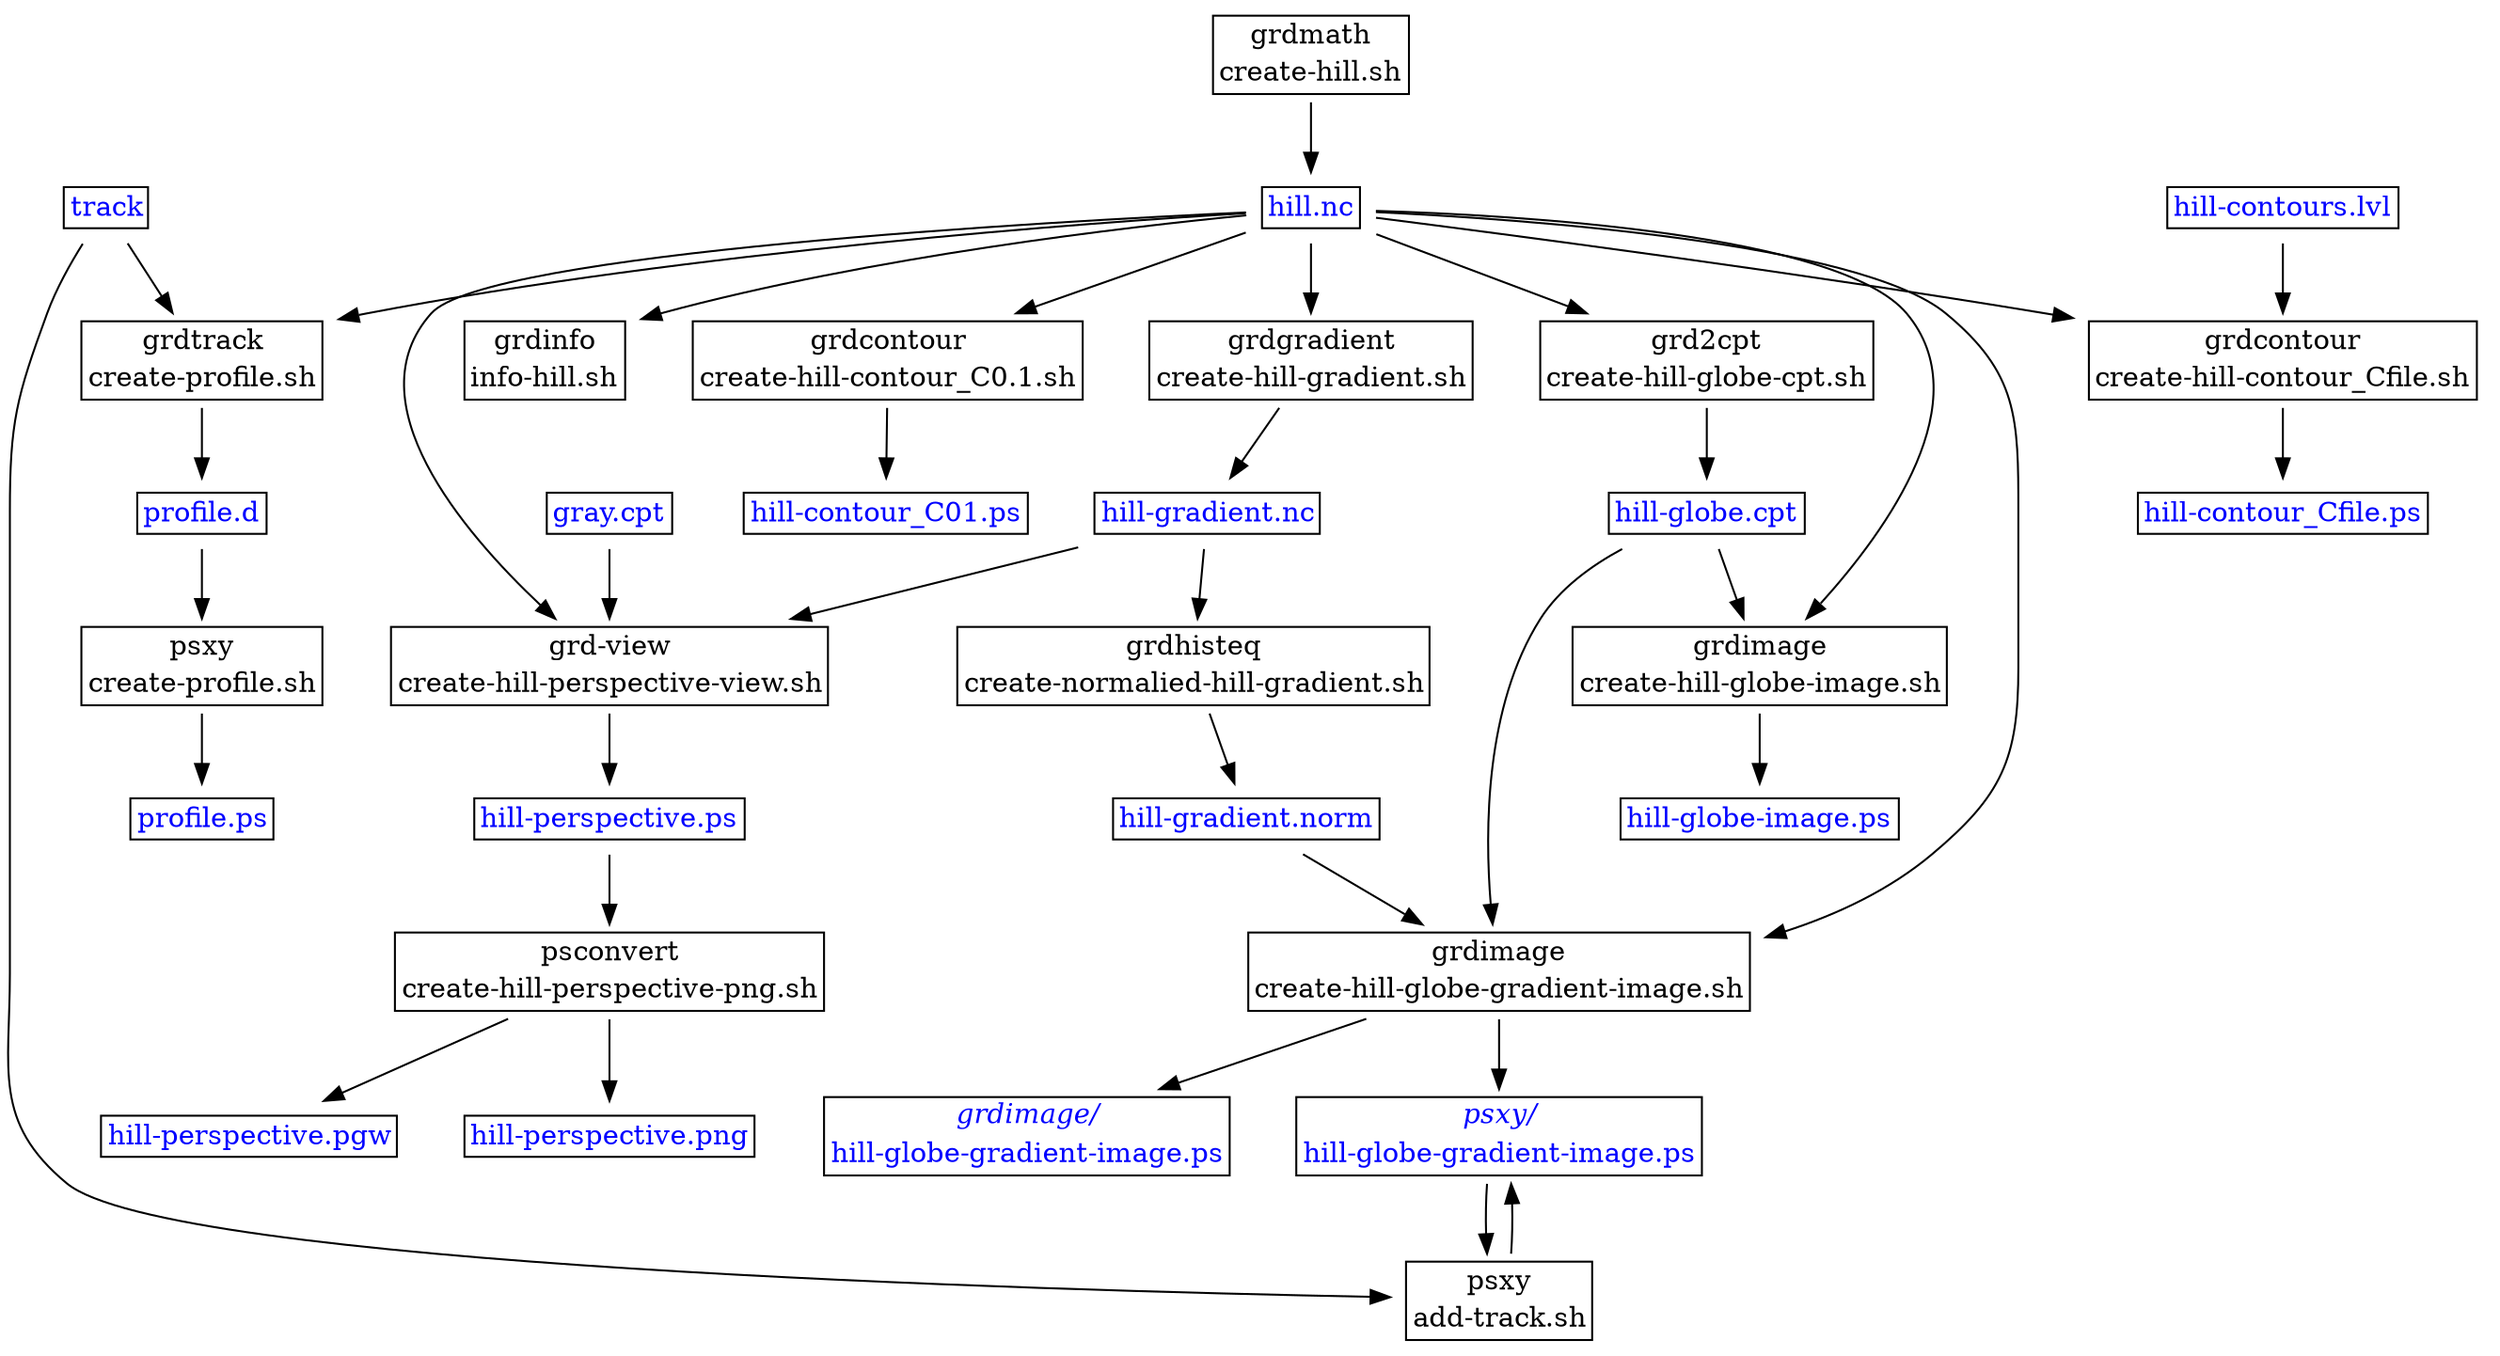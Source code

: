 digraph R {

  node [shape=plaintext];

  grdmath_create_hill_sh [
    label=<
      <table border="1" cellborder="0" cellspacing="0">
           <tr><td>grdmath</td></tr>
           <tr><td>create-hill.sh</td></tr>
      </table>
    >];

  hill_nc [
    label=<
      <table border="1" cellborder="0" cellspacing="0">
           <tr><td><font color="#0000ff">hill.nc</font></td></tr>
      </table>
    >];

 grdinfo_info_hill [
 label=<
      <table border="1" cellborder="0" cellspacing="0">
           <tr><td>grdinfo</td></tr>
           <tr><td>info-hill.sh</td></tr>
      </table>
    >
  ];

 grd2cpt_create_hill_globe_cpt_sh [
 label=<
      <table border="1" cellborder="0" cellspacing="0">
           <tr><td>grd2cpt</td></tr>
           <tr><td>create-hill-globe-cpt.sh</td></tr>
      </table>
    >
  ];

  hill_globe_cpt [
    label=<
      <table border="1" cellborder="0" cellspacing="0">
           <tr><td><font color="#0000ff">hill-globe.cpt</font></td></tr>
      </table>
    >];

  grdhisteq_create_normalied_hill_gradient_sh [
    label=<
      <table border="1" cellborder="0" cellspacing="0">
           <tr><td>grdhisteq</td></tr>
           <tr><td>create-normalied-hill-gradient.sh</td></tr>
      </table>
    >];

  hill_gradient_norm [
    label=<
      <table border="1" cellborder="0" cellspacing="0">
           <tr><td><font color="#0000ff">hill-gradient.norm</font></td></tr>
      </table>
    >];

  grdimage_create_hill_globe_image_sh [
    label=<
      <table border="1" cellborder="0" cellspacing="0">
           <tr><td>grdimage</td></tr>
           <tr><td>create-hill-globe-image.sh</td></tr>
      </table>
    >];

  grdimage_create_hill_globe_gradient_image_sh [
    label=<
      <table border="1" cellborder="0" cellspacing="0">
           <tr><td>grdimage</td></tr>
           <tr><td>create-hill-globe-gradient-image.sh</td></tr>
      </table>
    >];

  hill_globe_image_ps [
    label=<
      <table border="1" cellborder="0" cellspacing="0">
           <tr><td><font color="#0000ff">hill-globe-image.ps</font></td></tr>
      </table>
    >];

  hill_globe_gradient_image_ps [
    label=<
      <table border="1" cellborder="0" cellspacing="0">
           <tr><td><font color="#0000ff"><i>grdimage/</i></font></td></tr>
           <tr><td><font color="#0000ff">hill-globe-gradient-image.ps</font></td></tr>
      </table>
    >];
  hill_globe_gradient_image_ps_in_psxy [
    label=<
      <table border="1" cellborder="0" cellspacing="0">
           <tr><td><font color="#0000ff"><i>psxy/</i></font></td></tr>
           <tr><td><font color="#0000ff">hill-globe-gradient-image.ps</font></td></tr>
      </table>
    >];

  grdgradient_create_hill_gradient [
    label=<
      <table border="1" cellborder="0" cellspacing="0">
           <tr><td>grdgradient</td></tr>
           <tr><td>create-hill-gradient.sh</td></tr>
      </table>
    >];

  gray_cpt [
    label=<
      <table border="1" cellborder="0" cellspacing="0">
           <tr><td><font color="#0000ff">gray.cpt</font></td></tr>
      </table>
    >];

  hill_gradient_nc [
    label=<
      <table border="1" cellborder="0" cellspacing="0">
           <tr><td><font color="#0000ff">hill-gradient.nc</font></td></tr>
      </table>
    >];

  hill_contours_lvl [
    label=<
      <table border="1" cellborder="0" cellspacing="0">
           <tr><td><font color="#0000ff">hill-contours.lvl</font></td></tr>
      </table>
    >];

  grdcontour_create_hill_contour_Cfile_sh [
    label=<
      <table border="1" cellborder="0" cellspacing="0">
           <tr><td>grdcontour</td></tr>
           <tr><td>create-hill-contour_Cfile.sh</td></tr>
      </table>
    >];

  grdcontour_create_hill_contour_C01 [
    label=<
      <table border="1" cellborder="0" cellspacing="0">
           <tr><td>grdcontour</td></tr>
           <tr><td>create-hill-contour_C0.1.sh</td></tr>
      </table>
    >];

  hill_contour_Cfile_ps [
    label=<
      <table border="1" cellborder="0" cellspacing="0">
           <tr><td><font color="#0000ff">hill-contour_Cfile.ps</font></td></tr>
      </table>
    >];

  hill_contour_C01_ps [
    label=<
      <table border="1" cellborder="0" cellspacing="0">
           <tr><td><font color="#0000ff">hill-contour_C01.ps</font></td></tr>
      </table>
    >];


  grdview_create_hill_perspective_view [
    label=<
      <table border="1" cellborder="0" cellspacing="0">
           <tr><td>grd-view</td></tr>
           <tr><td>create-hill-perspective-view.sh</td></tr>
      </table>
    >];

  hill_perspective_ps [
    label=<
      <table border="1" cellborder="0" cellspacing="0">
           <tr><td><font color="#0000ff">hill-perspective.ps</font></td></tr>
      </table>
    >];

  psconvert_create_hill_perspective_png [
    label=<
      <table border="1" cellborder="0" cellspacing="0">
           <tr><td>psconvert</td></tr>
           <tr><td>create-hill-perspective-png.sh</td></tr>
      </table>
    >];

  hill_perspective_png [
    label=<
      <table border="1" cellborder="0" cellspacing="0">
           <tr><td><font color="#0000ff">hill-perspective.png</font></td></tr>
      </table>
    >];

  hill_perspective_pgw [
    label=<
      <table border="1" cellborder="0" cellspacing="0">
           <tr><td><font color="#0000ff">hill-perspective.pgw</font></td></tr>
      </table>
    >];

  track [
    label=<
      <table border="1" cellborder="0" cellspacing="0">
           <tr><td><font color="#0000ff">track</font></td></tr>
      </table>
    >];

  grdtrack_create_profile_sh [
    label=<
      <table border="1" cellborder="0" cellspacing="0">
           <tr><td>grdtrack</td></tr>
           <tr><td>create-profile.sh</td></tr>
      </table>
    >];

  profile_d [
    label=<
      <table border="1" cellborder="0" cellspacing="0">
           <tr><td><font color="#0000ff">profile.d</font></td></tr>
      </table>
    >];

  psxy_create_profile_sh [
    label=<
      <table border="1" cellborder="0" cellspacing="0">
           <tr><td>psxy</td></tr>
           <tr><td>create-profile.sh</td></tr>
      </table>
    >];

  psxy_add_track_sh [
    label=<
      <table border="1" cellborder="0" cellspacing="0">
           <tr><td>psxy</td></tr>
           <tr><td>add-track.sh</td></tr>
      </table>
    >];

  profile_ps [
    label=<
      <table border="1" cellborder="0" cellspacing="0">
           <tr><td><font color="#0000ff">profile.ps</font></td></tr>
      </table>
    >];

  grdmath_create_hill_sh -> hill_nc;

  hill_nc -> grdinfo_info_hill;

  hill_nc -> grdgradient_create_hill_gradient;

  grdgradient_create_hill_gradient -> hill_gradient_nc;

  hill_nc           -> grdcontour_create_hill_contour_Cfile_sh;
  hill_contours_lvl -> grdcontour_create_hill_contour_Cfile_sh;
  grdcontour_create_hill_contour_Cfile_sh -> hill_contour_Cfile_ps;


  hill_nc -> grd2cpt_create_hill_globe_cpt_sh;
  grd2cpt_create_hill_globe_cpt_sh -> hill_globe_cpt;

  hill_nc           -> grdcontour_create_hill_contour_C01;
  grdcontour_create_hill_contour_C01 -> hill_contour_C01_ps;

  hill_nc        -> grdimage_create_hill_globe_image_sh;
  hill_globe_cpt -> grdimage_create_hill_globe_image_sh;
  grdimage_create_hill_globe_image_sh -> hill_globe_image_ps;

  hill_gradient_nc -> grdhisteq_create_normalied_hill_gradient_sh;
  grdhisteq_create_normalied_hill_gradient_sh -> hill_gradient_norm;

  hill_nc          -> grdview_create_hill_perspective_view;
  hill_gradient_nc -> grdview_create_hill_perspective_view;
  gray_cpt         -> grdview_create_hill_perspective_view;
  grdview_create_hill_perspective_view -> hill_perspective_ps;

  hill_perspective_ps -> psconvert_create_hill_perspective_png
  psconvert_create_hill_perspective_png -> hill_perspective_png;
  psconvert_create_hill_perspective_png -> hill_perspective_pgw;

  hill_nc            -> grdimage_create_hill_globe_gradient_image_sh;
  hill_globe_cpt     -> grdimage_create_hill_globe_gradient_image_sh;
  hill_gradient_norm -> grdimage_create_hill_globe_gradient_image_sh;
  grdimage_create_hill_globe_gradient_image_sh -> hill_globe_gradient_image_ps;
  grdimage_create_hill_globe_gradient_image_sh -> hill_globe_gradient_image_ps_in_psxy;

  hill_nc -> grdtrack_create_profile_sh;
  track -> grdtrack_create_profile_sh;
  grdtrack_create_profile_sh -> profile_d;

  profile_d -> psxy_create_profile_sh;
  psxy_create_profile_sh -> profile_ps;

  hill_globe_gradient_image_ps_in_psxy -> psxy_add_track_sh;
  track                                -> psxy_add_track_sh;
  psxy_add_track_sh                    -> hill_globe_gradient_image_ps_in_psxy;

}
